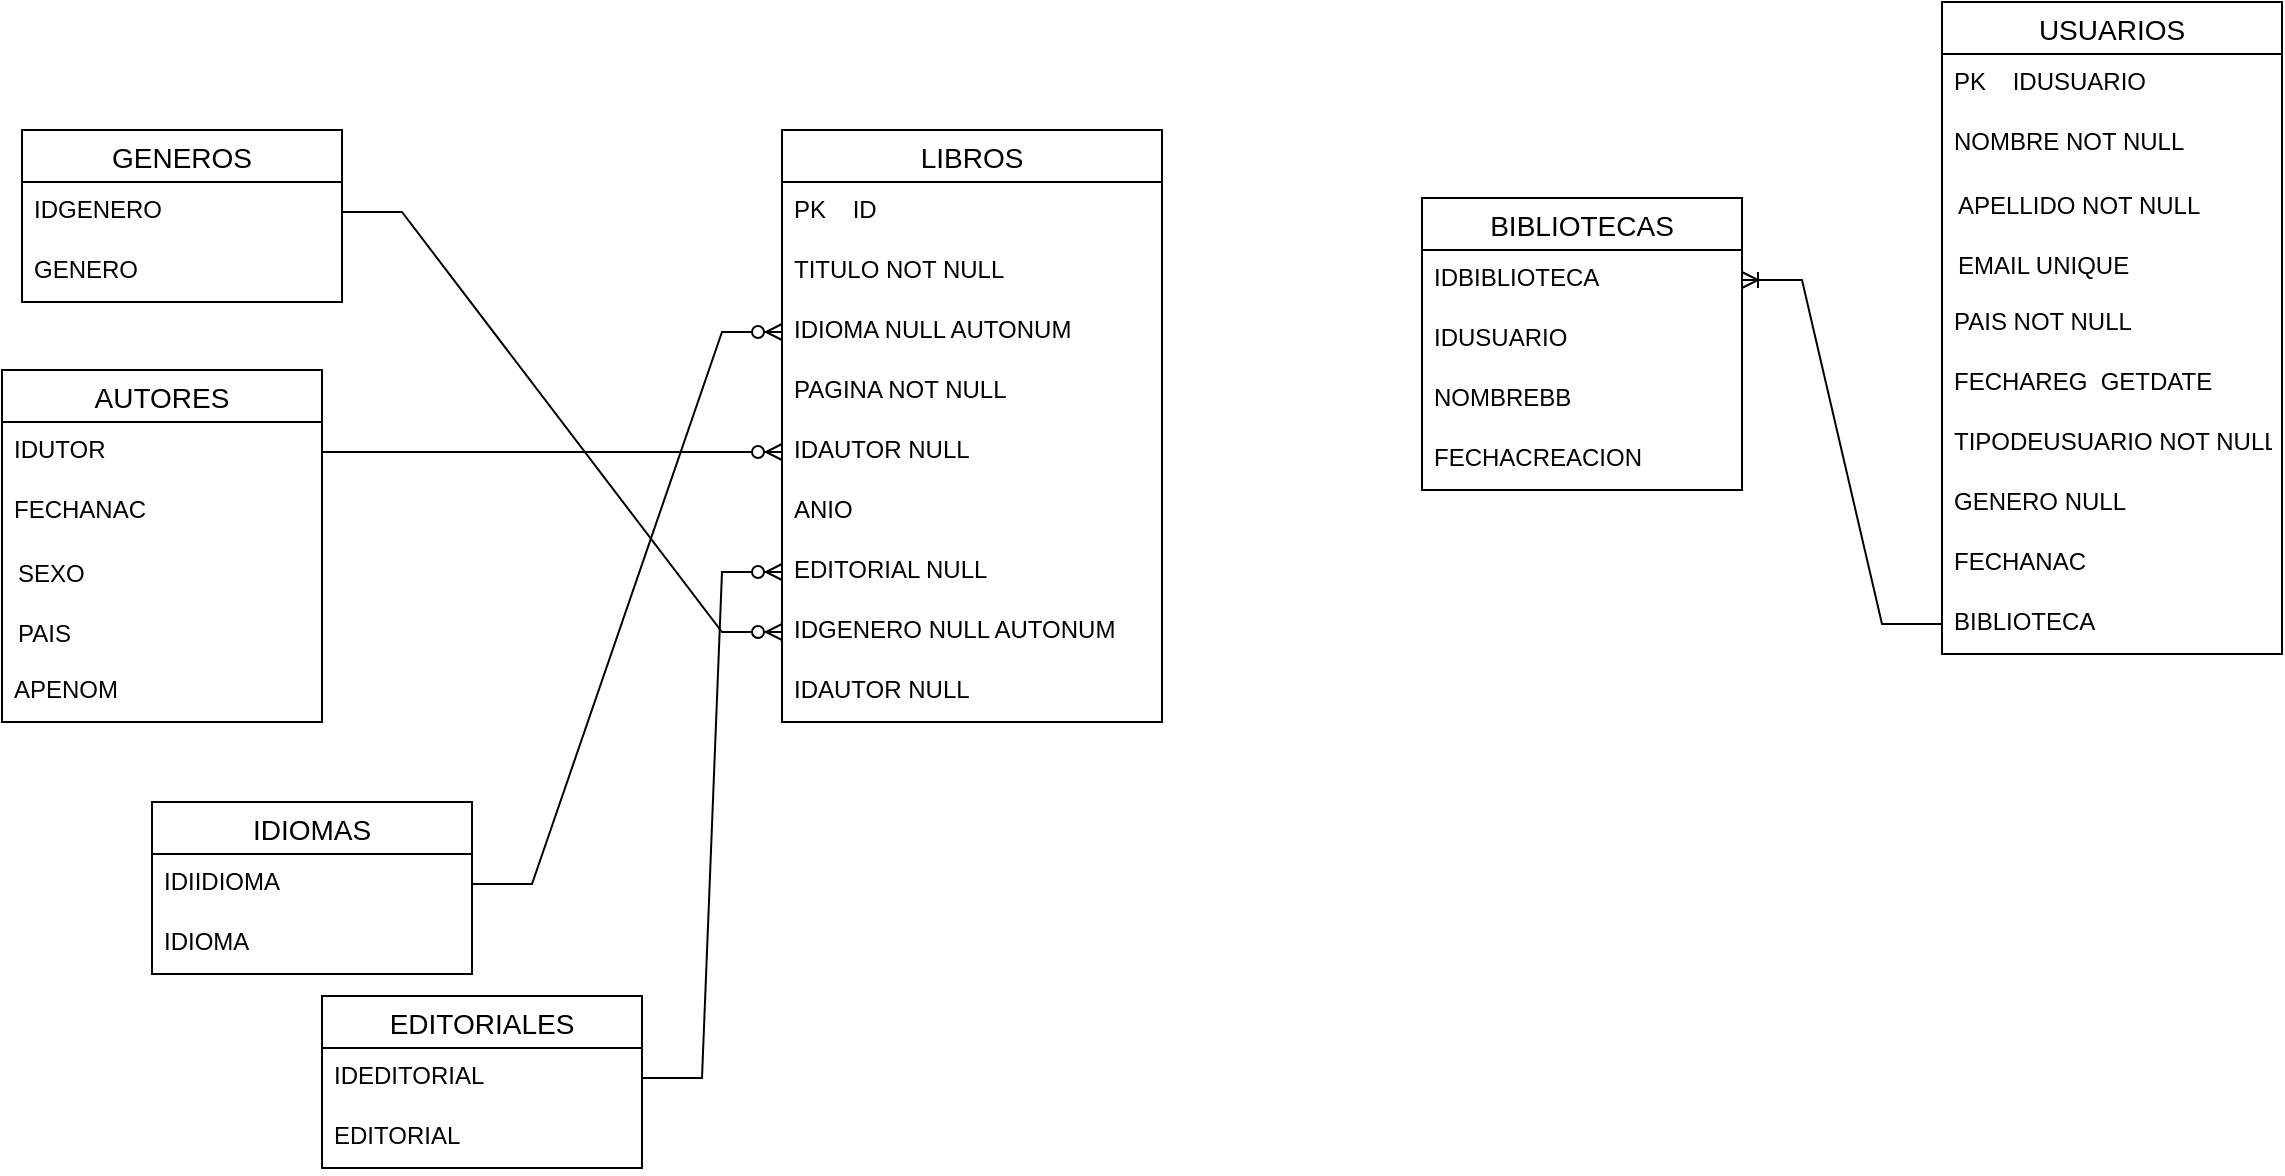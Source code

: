 <mxfile version="17.4.6" type="github">
  <diagram id="l4ejdYEq1hXE6AxVtthA" name="Page-1">
    <mxGraphModel dx="750" dy="391" grid="1" gridSize="10" guides="1" tooltips="1" connect="1" arrows="1" fold="1" page="1" pageScale="1" pageWidth="850" pageHeight="1100" math="0" shadow="0">
      <root>
        <mxCell id="0" />
        <mxCell id="1" parent="0" />
        <mxCell id="cFg4it5Un85z_77vq7gC-253" value="LIBROS" style="swimlane;fontStyle=0;childLayout=stackLayout;horizontal=1;startSize=26;horizontalStack=0;resizeParent=1;resizeParentMax=0;resizeLast=0;collapsible=1;marginBottom=0;align=center;fontSize=14;strokeColor=default;fillColor=none;" parent="1" vertex="1">
          <mxGeometry x="660" y="74" width="190" height="296" as="geometry" />
        </mxCell>
        <mxCell id="cFg4it5Un85z_77vq7gC-254" value="PK    ID" style="text;strokeColor=none;fillColor=none;spacingLeft=4;spacingRight=4;overflow=hidden;rotatable=0;points=[[0,0.5],[1,0.5]];portConstraint=eastwest;fontSize=12;" parent="cFg4it5Un85z_77vq7gC-253" vertex="1">
          <mxGeometry y="26" width="190" height="30" as="geometry" />
        </mxCell>
        <mxCell id="cFg4it5Un85z_77vq7gC-255" value="TITULO NOT NULL" style="text;strokeColor=none;fillColor=none;spacingLeft=4;spacingRight=4;overflow=hidden;rotatable=0;points=[[0,0.5],[1,0.5]];portConstraint=eastwest;fontSize=12;" parent="cFg4it5Un85z_77vq7gC-253" vertex="1">
          <mxGeometry y="56" width="190" height="30" as="geometry" />
        </mxCell>
        <mxCell id="cFg4it5Un85z_77vq7gC-258" value="IDIOMA NULL AUTONUM" style="text;strokeColor=none;fillColor=none;spacingLeft=4;spacingRight=4;overflow=hidden;rotatable=0;points=[[0,0.5],[1,0.5]];portConstraint=eastwest;fontSize=12;" parent="cFg4it5Un85z_77vq7gC-253" vertex="1">
          <mxGeometry y="86" width="190" height="30" as="geometry" />
        </mxCell>
        <mxCell id="cFg4it5Un85z_77vq7gC-259" value="PAGINA NOT NULL" style="text;strokeColor=none;fillColor=none;spacingLeft=4;spacingRight=4;overflow=hidden;rotatable=0;points=[[0,0.5],[1,0.5]];portConstraint=eastwest;fontSize=12;" parent="cFg4it5Un85z_77vq7gC-253" vertex="1">
          <mxGeometry y="116" width="190" height="30" as="geometry" />
        </mxCell>
        <mxCell id="cFg4it5Un85z_77vq7gC-256" value="IDAUTOR NULL" style="text;strokeColor=none;fillColor=none;spacingLeft=4;spacingRight=4;overflow=hidden;rotatable=0;points=[[0,0.5],[1,0.5]];portConstraint=eastwest;fontSize=12;" parent="cFg4it5Un85z_77vq7gC-253" vertex="1">
          <mxGeometry y="146" width="190" height="30" as="geometry" />
        </mxCell>
        <mxCell id="cFg4it5Un85z_77vq7gC-261" value="ANIO" style="text;strokeColor=none;fillColor=none;spacingLeft=4;spacingRight=4;overflow=hidden;rotatable=0;points=[[0,0.5],[1,0.5]];portConstraint=eastwest;fontSize=12;" parent="cFg4it5Un85z_77vq7gC-253" vertex="1">
          <mxGeometry y="176" width="190" height="30" as="geometry" />
        </mxCell>
        <mxCell id="cFg4it5Un85z_77vq7gC-262" value="EDITORIAL NULL" style="text;strokeColor=none;fillColor=none;spacingLeft=4;spacingRight=4;overflow=hidden;rotatable=0;points=[[0,0.5],[1,0.5]];portConstraint=eastwest;fontSize=12;" parent="cFg4it5Un85z_77vq7gC-253" vertex="1">
          <mxGeometry y="206" width="190" height="30" as="geometry" />
        </mxCell>
        <mxCell id="cFg4it5Un85z_77vq7gC-263" value="IDGENERO NULL AUTONUM" style="text;strokeColor=none;fillColor=none;spacingLeft=4;spacingRight=4;overflow=hidden;rotatable=0;points=[[0,0.5],[1,0.5]];portConstraint=eastwest;fontSize=12;" parent="cFg4it5Un85z_77vq7gC-253" vertex="1">
          <mxGeometry y="236" width="190" height="30" as="geometry" />
        </mxCell>
        <mxCell id="cFg4it5Un85z_77vq7gC-260" value="IDAUTOR NULL" style="text;strokeColor=none;fillColor=none;spacingLeft=4;spacingRight=4;overflow=hidden;rotatable=0;points=[[0,0.5],[1,0.5]];portConstraint=eastwest;fontSize=12;" parent="cFg4it5Un85z_77vq7gC-253" vertex="1">
          <mxGeometry y="266" width="190" height="30" as="geometry" />
        </mxCell>
        <mxCell id="cFg4it5Un85z_77vq7gC-264" value="" style="edgeStyle=entityRelationEdgeStyle;fontSize=12;html=1;endArrow=ERzeroToMany;endFill=1;rounded=0;entryX=0;entryY=0.5;entryDx=0;entryDy=0;" parent="1" source="cFg4it5Un85z_77vq7gC-266" target="cFg4it5Un85z_77vq7gC-262" edge="1">
          <mxGeometry width="100" height="100" relative="1" as="geometry">
            <mxPoint x="530" y="450" as="sourcePoint" />
            <mxPoint x="590" y="300" as="targetPoint" />
          </mxGeometry>
        </mxCell>
        <mxCell id="cFg4it5Un85z_77vq7gC-265" value="EDITORIALES" style="swimlane;fontStyle=0;childLayout=stackLayout;horizontal=1;startSize=26;horizontalStack=0;resizeParent=1;resizeParentMax=0;resizeLast=0;collapsible=1;marginBottom=0;align=center;fontSize=14;strokeColor=default;fillColor=none;" parent="1" vertex="1">
          <mxGeometry x="430" y="507" width="160" height="86" as="geometry" />
        </mxCell>
        <mxCell id="cFg4it5Un85z_77vq7gC-266" value="IDEDITORIAL" style="text;strokeColor=none;fillColor=none;spacingLeft=4;spacingRight=4;overflow=hidden;rotatable=0;points=[[0,0.5],[1,0.5]];portConstraint=eastwest;fontSize=12;" parent="cFg4it5Un85z_77vq7gC-265" vertex="1">
          <mxGeometry y="26" width="160" height="30" as="geometry" />
        </mxCell>
        <mxCell id="cFg4it5Un85z_77vq7gC-267" value="EDITORIAL" style="text;strokeColor=none;fillColor=none;spacingLeft=4;spacingRight=4;overflow=hidden;rotatable=0;points=[[0,0.5],[1,0.5]];portConstraint=eastwest;fontSize=12;" parent="cFg4it5Un85z_77vq7gC-265" vertex="1">
          <mxGeometry y="56" width="160" height="30" as="geometry" />
        </mxCell>
        <mxCell id="cFg4it5Un85z_77vq7gC-269" value="IDIOMAS" style="swimlane;fontStyle=0;childLayout=stackLayout;horizontal=1;startSize=26;horizontalStack=0;resizeParent=1;resizeParentMax=0;resizeLast=0;collapsible=1;marginBottom=0;align=center;fontSize=14;strokeColor=default;fillColor=none;" parent="1" vertex="1">
          <mxGeometry x="345" y="410" width="160" height="86" as="geometry" />
        </mxCell>
        <mxCell id="cFg4it5Un85z_77vq7gC-270" value="IDIIDIOMA" style="text;strokeColor=none;fillColor=none;spacingLeft=4;spacingRight=4;overflow=hidden;rotatable=0;points=[[0,0.5],[1,0.5]];portConstraint=eastwest;fontSize=12;" parent="cFg4it5Un85z_77vq7gC-269" vertex="1">
          <mxGeometry y="26" width="160" height="30" as="geometry" />
        </mxCell>
        <mxCell id="cFg4it5Un85z_77vq7gC-271" value="IDIOMA" style="text;strokeColor=none;fillColor=none;spacingLeft=4;spacingRight=4;overflow=hidden;rotatable=0;points=[[0,0.5],[1,0.5]];portConstraint=eastwest;fontSize=12;" parent="cFg4it5Un85z_77vq7gC-269" vertex="1">
          <mxGeometry y="56" width="160" height="30" as="geometry" />
        </mxCell>
        <mxCell id="cFg4it5Un85z_77vq7gC-275" value="" style="edgeStyle=entityRelationEdgeStyle;fontSize=12;html=1;endArrow=ERzeroToMany;endFill=1;rounded=0;" parent="1" source="cFg4it5Un85z_77vq7gC-270" target="cFg4it5Un85z_77vq7gC-258" edge="1">
          <mxGeometry width="100" height="100" relative="1" as="geometry">
            <mxPoint x="520" y="393" as="sourcePoint" />
            <mxPoint x="590" y="200.0" as="targetPoint" />
          </mxGeometry>
        </mxCell>
        <mxCell id="cFg4it5Un85z_77vq7gC-276" value="AUTORES" style="swimlane;fontStyle=0;childLayout=stackLayout;horizontal=1;startSize=26;horizontalStack=0;resizeParent=1;resizeParentMax=0;resizeLast=0;collapsible=1;marginBottom=0;align=center;fontSize=14;strokeColor=default;fillColor=none;" parent="1" vertex="1">
          <mxGeometry x="270" y="194" width="160" height="176" as="geometry" />
        </mxCell>
        <mxCell id="cFg4it5Un85z_77vq7gC-277" value="IDUTOR" style="text;strokeColor=none;fillColor=none;spacingLeft=4;spacingRight=4;overflow=hidden;rotatable=0;points=[[0,0.5],[1,0.5]];portConstraint=eastwest;fontSize=12;" parent="cFg4it5Un85z_77vq7gC-276" vertex="1">
          <mxGeometry y="26" width="160" height="30" as="geometry" />
        </mxCell>
        <mxCell id="cFg4it5Un85z_77vq7gC-279" value="FECHANAC" style="text;strokeColor=none;fillColor=none;spacingLeft=4;spacingRight=4;overflow=hidden;rotatable=0;points=[[0,0.5],[1,0.5]];portConstraint=eastwest;fontSize=12;" parent="cFg4it5Un85z_77vq7gC-276" vertex="1">
          <mxGeometry y="56" width="160" height="30" as="geometry" />
        </mxCell>
        <mxCell id="cFg4it5Un85z_77vq7gC-78" value="SEXO" style="shape=partialRectangle;connectable=0;fillColor=none;top=0;left=0;bottom=0;right=0;align=left;spacingLeft=6;overflow=hidden;" parent="cFg4it5Un85z_77vq7gC-276" vertex="1">
          <mxGeometry y="86" width="160" height="30" as="geometry">
            <mxRectangle width="150" height="30" as="alternateBounds" />
          </mxGeometry>
        </mxCell>
        <mxCell id="cFg4it5Un85z_77vq7gC-79" value="PAIS" style="shape=partialRectangle;connectable=0;fillColor=none;top=0;left=0;bottom=0;right=0;align=left;spacingLeft=6;overflow=hidden;" parent="cFg4it5Un85z_77vq7gC-276" vertex="1">
          <mxGeometry y="116" width="160" height="30" as="geometry">
            <mxRectangle width="150" height="30" as="alternateBounds" />
          </mxGeometry>
        </mxCell>
        <mxCell id="cFg4it5Un85z_77vq7gC-278" value="APENOM" style="text;strokeColor=none;fillColor=none;spacingLeft=4;spacingRight=4;overflow=hidden;rotatable=0;points=[[0,0.5],[1,0.5]];portConstraint=eastwest;fontSize=12;" parent="cFg4it5Un85z_77vq7gC-276" vertex="1">
          <mxGeometry y="146" width="160" height="30" as="geometry" />
        </mxCell>
        <mxCell id="cFg4it5Un85z_77vq7gC-280" value="GENEROS" style="swimlane;fontStyle=0;childLayout=stackLayout;horizontal=1;startSize=26;horizontalStack=0;resizeParent=1;resizeParentMax=0;resizeLast=0;collapsible=1;marginBottom=0;align=center;fontSize=14;strokeColor=default;fillColor=none;" parent="1" vertex="1">
          <mxGeometry x="280" y="74" width="160" height="86" as="geometry" />
        </mxCell>
        <mxCell id="cFg4it5Un85z_77vq7gC-281" value="IDGENERO" style="text;strokeColor=none;fillColor=none;spacingLeft=4;spacingRight=4;overflow=hidden;rotatable=0;points=[[0,0.5],[1,0.5]];portConstraint=eastwest;fontSize=12;" parent="cFg4it5Un85z_77vq7gC-280" vertex="1">
          <mxGeometry y="26" width="160" height="30" as="geometry" />
        </mxCell>
        <mxCell id="cFg4it5Un85z_77vq7gC-283" value="GENERO" style="text;strokeColor=none;fillColor=none;spacingLeft=4;spacingRight=4;overflow=hidden;rotatable=0;points=[[0,0.5],[1,0.5]];portConstraint=eastwest;fontSize=12;" parent="cFg4it5Un85z_77vq7gC-280" vertex="1">
          <mxGeometry y="56" width="160" height="30" as="geometry" />
        </mxCell>
        <mxCell id="cFg4it5Un85z_77vq7gC-284" value="" style="edgeStyle=entityRelationEdgeStyle;fontSize=12;html=1;endArrow=ERzeroToMany;endFill=1;rounded=0;" parent="1" source="cFg4it5Un85z_77vq7gC-277" target="cFg4it5Un85z_77vq7gC-256" edge="1">
          <mxGeometry width="100" height="100" relative="1" as="geometry">
            <mxPoint x="520" y="448" as="sourcePoint" />
            <mxPoint x="640" y="230.0" as="targetPoint" />
          </mxGeometry>
        </mxCell>
        <mxCell id="cFg4it5Un85z_77vq7gC-285" value="" style="edgeStyle=entityRelationEdgeStyle;fontSize=12;html=1;endArrow=ERzeroToMany;endFill=1;rounded=0;" parent="1" source="cFg4it5Un85z_77vq7gC-281" target="cFg4it5Un85z_77vq7gC-263" edge="1">
          <mxGeometry width="100" height="100" relative="1" as="geometry">
            <mxPoint x="460" y="261" as="sourcePoint" />
            <mxPoint x="650" y="240.0" as="targetPoint" />
          </mxGeometry>
        </mxCell>
        <mxCell id="EzbBKyo-ywwA_1F8Rt0_-1" value="USUARIOS" style="swimlane;fontStyle=0;childLayout=stackLayout;horizontal=1;startSize=26;horizontalStack=0;resizeParent=1;resizeParentMax=0;resizeLast=0;collapsible=1;marginBottom=0;align=center;fontSize=14;strokeColor=default;fillColor=none;" vertex="1" parent="1">
          <mxGeometry x="1240" y="10" width="170" height="326" as="geometry" />
        </mxCell>
        <mxCell id="EzbBKyo-ywwA_1F8Rt0_-2" value="PK    IDUSUARIO" style="text;strokeColor=none;fillColor=none;spacingLeft=4;spacingRight=4;overflow=hidden;rotatable=0;points=[[0,0.5],[1,0.5]];portConstraint=eastwest;fontSize=12;" vertex="1" parent="EzbBKyo-ywwA_1F8Rt0_-1">
          <mxGeometry y="26" width="170" height="30" as="geometry" />
        </mxCell>
        <mxCell id="EzbBKyo-ywwA_1F8Rt0_-3" value="NOMBRE NOT NULL" style="text;strokeColor=none;fillColor=none;spacingLeft=4;spacingRight=4;overflow=hidden;rotatable=0;points=[[0,0.5],[1,0.5]];portConstraint=eastwest;fontSize=12;" vertex="1" parent="EzbBKyo-ywwA_1F8Rt0_-1">
          <mxGeometry y="56" width="170" height="30" as="geometry" />
        </mxCell>
        <mxCell id="EzbBKyo-ywwA_1F8Rt0_-4" value="APELLIDO NOT NULL" style="shape=partialRectangle;connectable=0;fillColor=none;top=0;left=0;bottom=0;right=0;align=left;spacingLeft=6;overflow=hidden;" vertex="1" parent="EzbBKyo-ywwA_1F8Rt0_-1">
          <mxGeometry y="86" width="170" height="30" as="geometry">
            <mxRectangle width="150" height="30" as="alternateBounds" />
          </mxGeometry>
        </mxCell>
        <mxCell id="EzbBKyo-ywwA_1F8Rt0_-5" value="EMAIL UNIQUE" style="shape=partialRectangle;connectable=0;fillColor=none;top=0;left=0;bottom=0;right=0;align=left;spacingLeft=6;overflow=hidden;" vertex="1" parent="EzbBKyo-ywwA_1F8Rt0_-1">
          <mxGeometry y="116" width="170" height="30" as="geometry">
            <mxRectangle width="150" height="30" as="alternateBounds" />
          </mxGeometry>
        </mxCell>
        <mxCell id="EzbBKyo-ywwA_1F8Rt0_-7" value="PAIS NOT NULL" style="text;strokeColor=none;fillColor=none;spacingLeft=4;spacingRight=4;overflow=hidden;rotatable=0;points=[[0,0.5],[1,0.5]];portConstraint=eastwest;fontSize=12;" vertex="1" parent="EzbBKyo-ywwA_1F8Rt0_-1">
          <mxGeometry y="146" width="170" height="30" as="geometry" />
        </mxCell>
        <mxCell id="EzbBKyo-ywwA_1F8Rt0_-13" value="FECHAREG  GETDATE" style="text;strokeColor=none;fillColor=none;spacingLeft=4;spacingRight=4;overflow=hidden;rotatable=0;points=[[0,0.5],[1,0.5]];portConstraint=eastwest;fontSize=12;" vertex="1" parent="EzbBKyo-ywwA_1F8Rt0_-1">
          <mxGeometry y="176" width="170" height="30" as="geometry" />
        </mxCell>
        <mxCell id="EzbBKyo-ywwA_1F8Rt0_-8" value="TIPODEUSUARIO NOT NULL" style="text;strokeColor=none;fillColor=none;spacingLeft=4;spacingRight=4;overflow=hidden;rotatable=0;points=[[0,0.5],[1,0.5]];portConstraint=eastwest;fontSize=12;" vertex="1" parent="EzbBKyo-ywwA_1F8Rt0_-1">
          <mxGeometry y="206" width="170" height="30" as="geometry" />
        </mxCell>
        <mxCell id="EzbBKyo-ywwA_1F8Rt0_-17" value="GENERO NULL" style="text;strokeColor=none;fillColor=none;spacingLeft=4;spacingRight=4;overflow=hidden;rotatable=0;points=[[0,0.5],[1,0.5]];portConstraint=eastwest;fontSize=12;" vertex="1" parent="EzbBKyo-ywwA_1F8Rt0_-1">
          <mxGeometry y="236" width="170" height="30" as="geometry" />
        </mxCell>
        <mxCell id="EzbBKyo-ywwA_1F8Rt0_-18" value="FECHANAC" style="text;strokeColor=none;fillColor=none;spacingLeft=4;spacingRight=4;overflow=hidden;rotatable=0;points=[[0,0.5],[1,0.5]];portConstraint=eastwest;fontSize=12;" vertex="1" parent="EzbBKyo-ywwA_1F8Rt0_-1">
          <mxGeometry y="266" width="170" height="30" as="geometry" />
        </mxCell>
        <mxCell id="EzbBKyo-ywwA_1F8Rt0_-6" value="BIBLIOTECA" style="text;strokeColor=none;fillColor=none;spacingLeft=4;spacingRight=4;overflow=hidden;rotatable=0;points=[[0,0.5],[1,0.5]];portConstraint=eastwest;fontSize=12;" vertex="1" parent="EzbBKyo-ywwA_1F8Rt0_-1">
          <mxGeometry y="296" width="170" height="30" as="geometry" />
        </mxCell>
        <mxCell id="EzbBKyo-ywwA_1F8Rt0_-9" value="BIBLIOTECAS" style="swimlane;fontStyle=0;childLayout=stackLayout;horizontal=1;startSize=26;horizontalStack=0;resizeParent=1;resizeParentMax=0;resizeLast=0;collapsible=1;marginBottom=0;align=center;fontSize=14;strokeColor=default;fillColor=none;" vertex="1" parent="1">
          <mxGeometry x="980" y="108" width="160" height="146" as="geometry" />
        </mxCell>
        <mxCell id="EzbBKyo-ywwA_1F8Rt0_-10" value="IDBIBLIOTECA" style="text;strokeColor=none;fillColor=none;spacingLeft=4;spacingRight=4;overflow=hidden;rotatable=0;points=[[0,0.5],[1,0.5]];portConstraint=eastwest;fontSize=12;" vertex="1" parent="EzbBKyo-ywwA_1F8Rt0_-9">
          <mxGeometry y="26" width="160" height="30" as="geometry" />
        </mxCell>
        <mxCell id="EzbBKyo-ywwA_1F8Rt0_-16" value="IDUSUARIO" style="text;strokeColor=none;fillColor=none;spacingLeft=4;spacingRight=4;overflow=hidden;rotatable=0;points=[[0,0.5],[1,0.5]];portConstraint=eastwest;fontSize=12;" vertex="1" parent="EzbBKyo-ywwA_1F8Rt0_-9">
          <mxGeometry y="56" width="160" height="30" as="geometry" />
        </mxCell>
        <mxCell id="EzbBKyo-ywwA_1F8Rt0_-15" value="NOMBREBB" style="text;strokeColor=none;fillColor=none;spacingLeft=4;spacingRight=4;overflow=hidden;rotatable=0;points=[[0,0.5],[1,0.5]];portConstraint=eastwest;fontSize=12;" vertex="1" parent="EzbBKyo-ywwA_1F8Rt0_-9">
          <mxGeometry y="86" width="160" height="30" as="geometry" />
        </mxCell>
        <mxCell id="EzbBKyo-ywwA_1F8Rt0_-11" value="FECHACREACION" style="text;strokeColor=none;fillColor=none;spacingLeft=4;spacingRight=4;overflow=hidden;rotatable=0;points=[[0,0.5],[1,0.5]];portConstraint=eastwest;fontSize=12;" vertex="1" parent="EzbBKyo-ywwA_1F8Rt0_-9">
          <mxGeometry y="116" width="160" height="30" as="geometry" />
        </mxCell>
        <mxCell id="EzbBKyo-ywwA_1F8Rt0_-14" value="" style="edgeStyle=entityRelationEdgeStyle;fontSize=12;html=1;endArrow=ERoneToMany;rounded=0;" edge="1" parent="1" source="EzbBKyo-ywwA_1F8Rt0_-6" target="EzbBKyo-ywwA_1F8Rt0_-10">
          <mxGeometry width="100" height="100" relative="1" as="geometry">
            <mxPoint x="1020" y="250" as="sourcePoint" />
            <mxPoint x="1120" y="150" as="targetPoint" />
          </mxGeometry>
        </mxCell>
      </root>
    </mxGraphModel>
  </diagram>
</mxfile>
